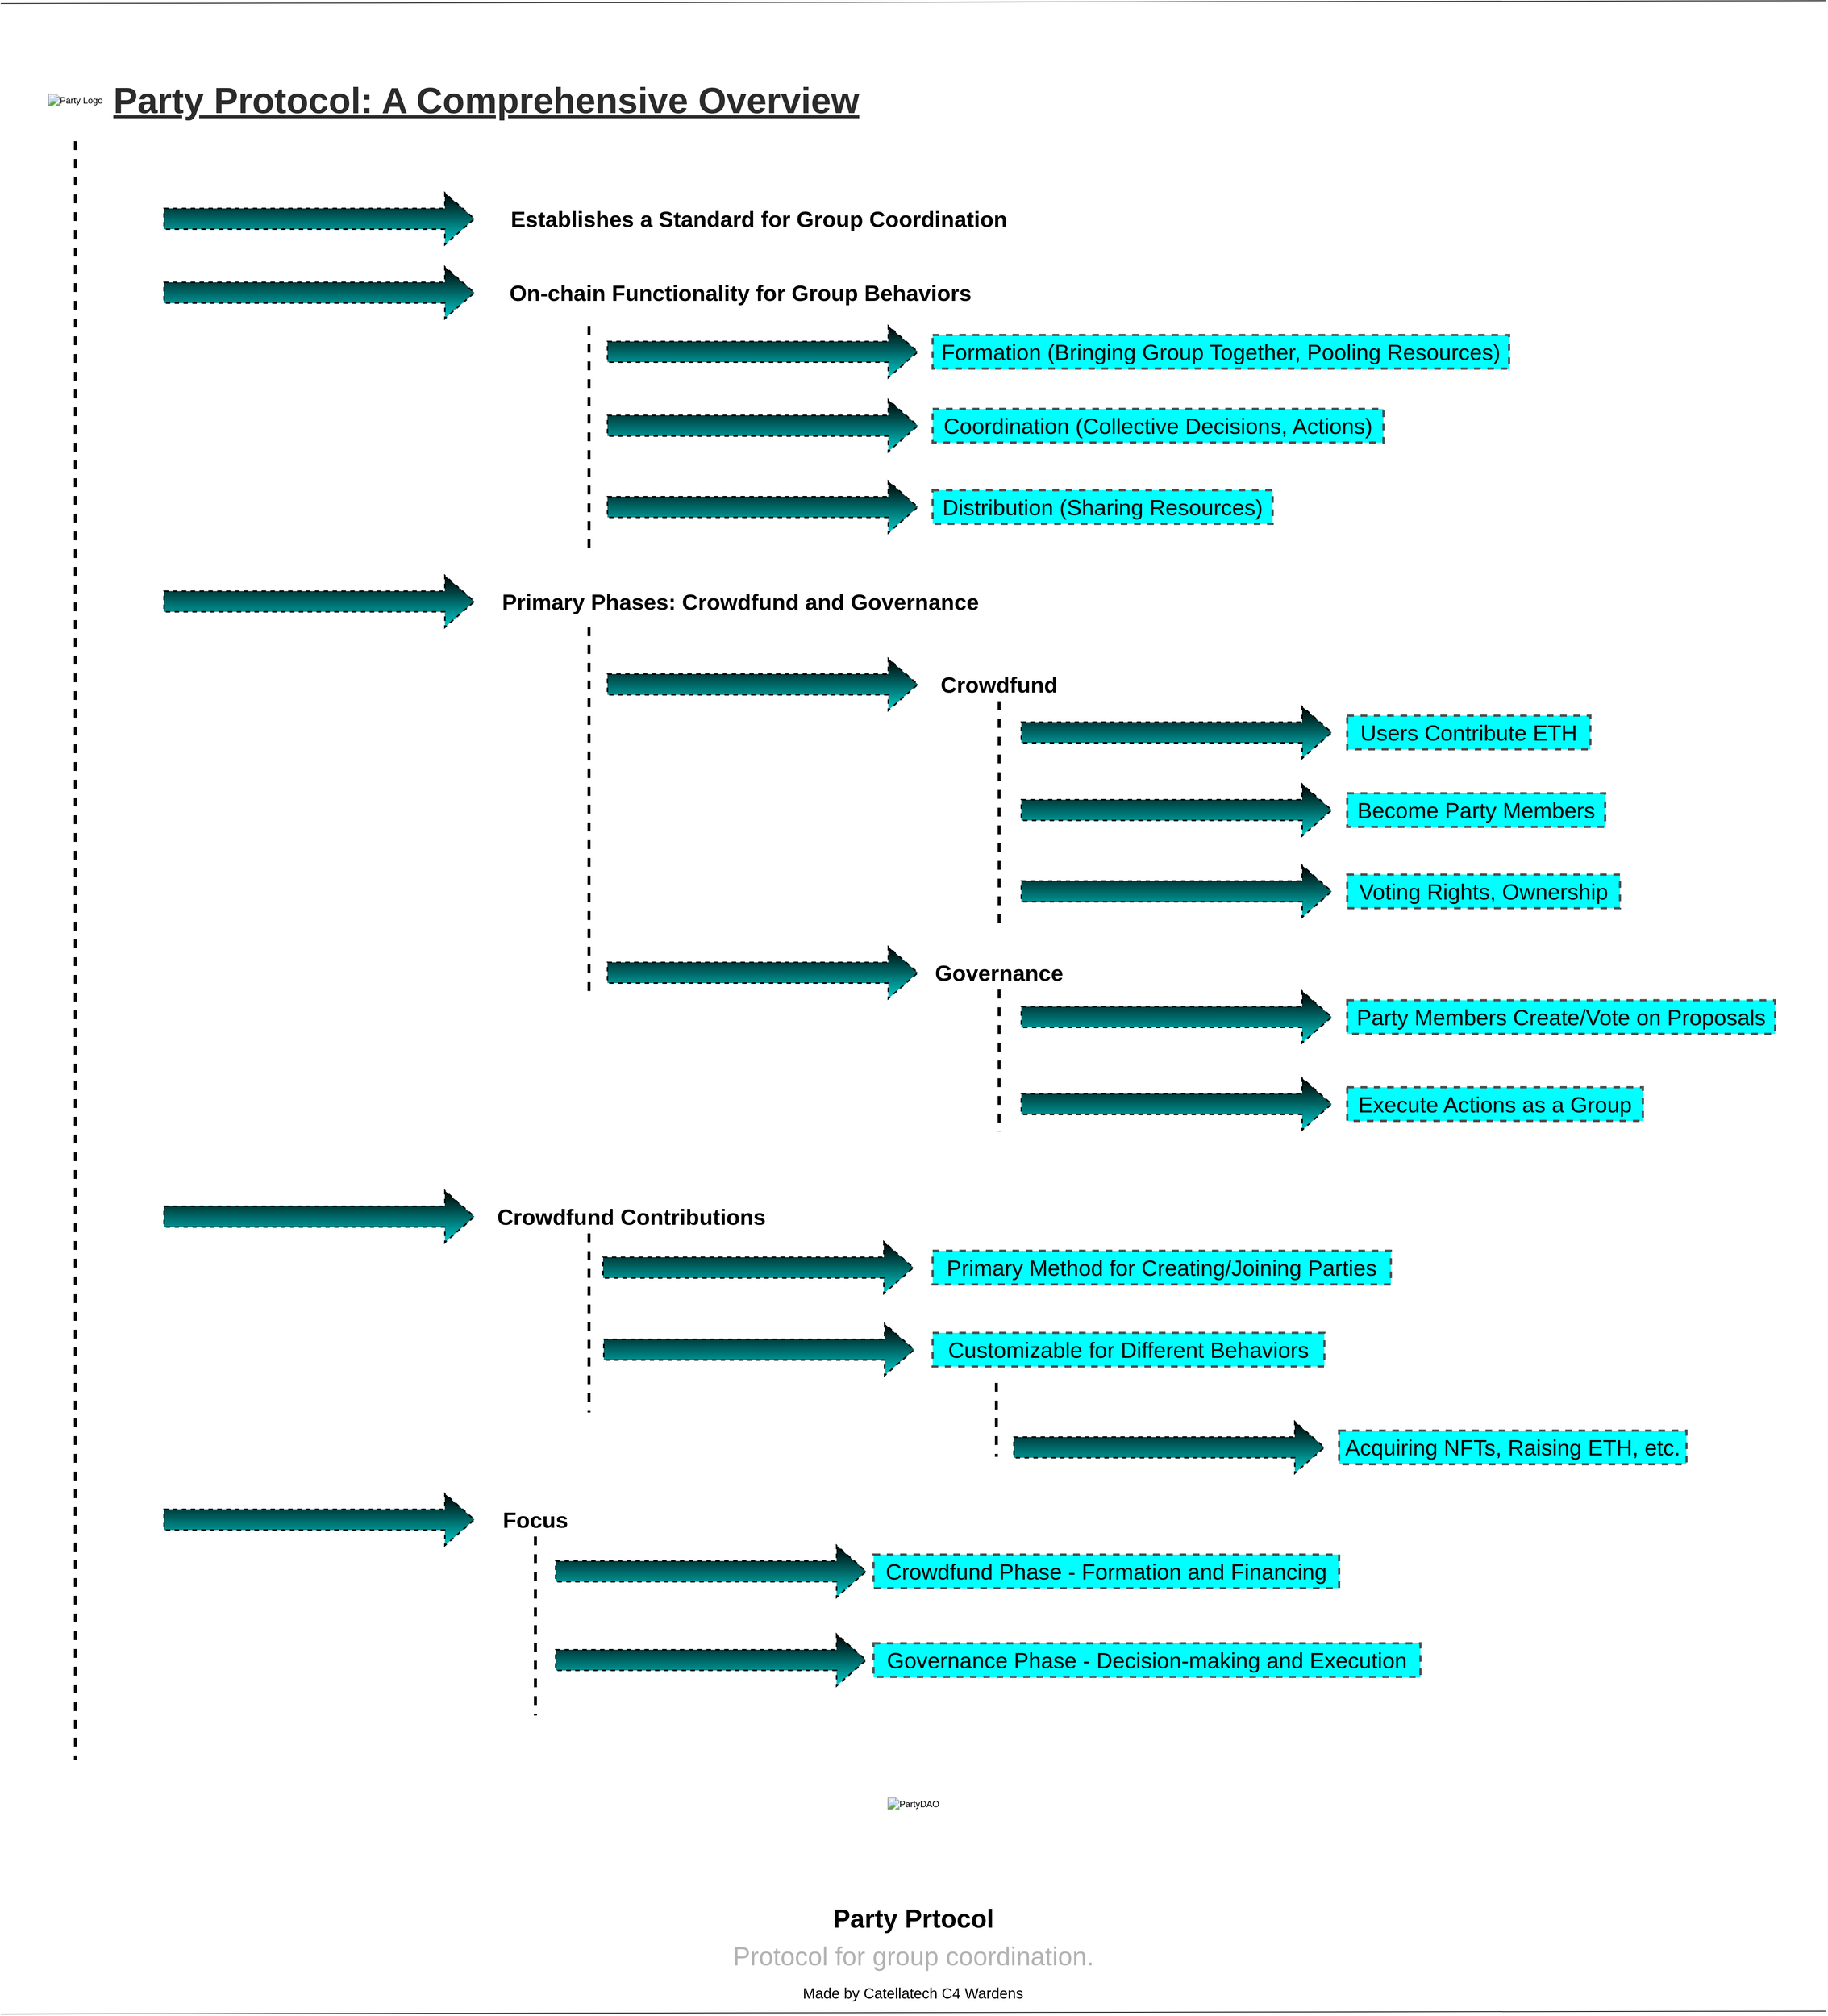 <mxfile version="22.0.8" type="github">
  <diagram name="Página-1" id="9AFz10BB1eop-qFi6Q9z">
    <mxGraphModel dx="4003" dy="1736" grid="1" gridSize="10" guides="1" tooltips="1" connect="1" arrows="1" fold="1" page="1" pageScale="1" pageWidth="827" pageHeight="1169" math="0" shadow="0">
      <root>
        <mxCell id="0" />
        <mxCell id="1" parent="0" />
        <mxCell id="oUEj_hWbi_ymV9TPl1oD-1" value="&lt;font style=&quot;&quot;&gt;&lt;b style=&quot;border-color: var(--border-color); font-size: 49px;&quot;&gt;&lt;u style=&quot;border-color: var(--border-color);&quot;&gt;Party Protocol: A Comprehensive Overview&lt;/u&gt;&lt;/b&gt;&lt;br&gt;&lt;/font&gt;" style="text;html=1;strokeColor=none;fillColor=none;align=center;verticalAlign=middle;whiteSpace=wrap;rounded=0;fontColor=#2B2B2B;" vertex="1" parent="1">
          <mxGeometry x="-682" y="140" width="1036" height="70" as="geometry" />
        </mxCell>
        <mxCell id="oUEj_hWbi_ymV9TPl1oD-2" value="&lt;div style=&quot;&quot;&gt;&lt;div style=&quot;line-height: 19px;&quot;&gt;&lt;img alt=&quot;PartyDAO&quot; src=&quot;https://code4rena.com/_next/image?url=https%3A%2F%2Fstorage.googleapis.com%2Fcdn-c4-uploads-v0%2Fuploads%2FXo2RZzzvmHJ.0&amp;amp;w=256&amp;amp;q=75&quot;&gt;&lt;br&gt;&lt;/div&gt;&lt;/div&gt;" style="text;html=1;strokeColor=none;fillColor=none;align=center;verticalAlign=middle;whiteSpace=wrap;rounded=0;" vertex="1" parent="1">
          <mxGeometry x="286" y="2360" width="256" height="240" as="geometry" />
        </mxCell>
        <mxCell id="oUEj_hWbi_ymV9TPl1oD-4" value="" style="html=1;shadow=0;dashed=1;align=center;verticalAlign=middle;shape=mxgraph.arrows2.arrow;dy=0.6;dx=40;direction=east;notch=0;rounded=1;fontFamily=Helvetica;fontSize=12;fontColor=#FFFFFF;fillColor=#000000;gradientColor=#00CCCC;strokeColor=#000000;strokeWidth=2;" vertex="1" parent="1">
          <mxGeometry x="-600" y="300" width="420" height="70" as="geometry" />
        </mxCell>
        <mxCell id="oUEj_hWbi_ymV9TPl1oD-6" value="&lt;div style=&quot;&quot;&gt;&lt;font style=&quot;font-size: 30px;&quot;&gt;&lt;b&gt;Establishes a Standard for Group Coordination&lt;/b&gt;&lt;/font&gt;&lt;br&gt;&lt;/div&gt;" style="rounded=0;whiteSpace=wrap;html=1;fontFamily=Helvetica;fontSize=11;fillColor=none;align=center;dashed=1;strokeWidth=3;strokeColor=none;" vertex="1" parent="1">
          <mxGeometry x="-140" y="312.24" width="690" height="45.52" as="geometry" />
        </mxCell>
        <mxCell id="oUEj_hWbi_ymV9TPl1oD-9" value="&lt;div style=&quot;&quot;&gt;&lt;div style=&quot;line-height: 19px;&quot;&gt;&lt;img alt=&quot;Party Logo&quot; src=&quot;https://docs.partydao.org/img/logo.svg&quot;&gt;&lt;br&gt;&lt;/div&gt;&lt;/div&gt;" style="text;html=1;strokeColor=none;fillColor=none;align=center;verticalAlign=middle;whiteSpace=wrap;rounded=0;" vertex="1" parent="1">
          <mxGeometry x="-760" y="130" width="80" height="90" as="geometry" />
        </mxCell>
        <mxCell id="oUEj_hWbi_ymV9TPl1oD-10" value="&lt;b style=&quot;font-size: 35px;&quot;&gt;&lt;font style=&quot;font-size: 35px;&quot;&gt;&lt;span style=&quot;background-color: initial;&quot;&gt;Party Prtocol&lt;/span&gt;&lt;br&gt;&lt;/font&gt;&lt;/b&gt;&lt;h1 style=&quot;background-image: none; background-position: initial; background-size: initial; background-repeat: initial; background-attachment: initial; background-origin: initial; background-clip: initial; border: none; box-sizing: border-box; font-style: normal; margin: 0.25em 0px 0.25rem; padding: 0px; vertical-align: baseline; line-height: 100%; font-variant-ligatures: normal; font-variant-caps: normal; letter-spacing: normal; orphans: 2; text-indent: 0px; text-transform: none; widows: 2; word-spacing: 0px; -webkit-text-stroke-width: 0px; text-decoration-thickness: initial; text-decoration-style: initial; text-decoration-color: initial; font-size: 35px;&quot; class=&quot;type__headline__xs&quot;&gt;&lt;/h1&gt;&lt;font style=&quot;font-size: 35px;&quot;&gt;&lt;font color=&quot;#b3b3b3&quot; style=&quot;font-size: 35px;&quot;&gt;Protocol for group coordination.&lt;/font&gt;&lt;br&gt;&lt;/font&gt;" style="text;html=1;strokeColor=none;fillColor=none;align=center;verticalAlign=middle;whiteSpace=wrap;rounded=0;fontSize=11;fontFamily=Helvetica;fontColor=default;" vertex="1" parent="1">
          <mxGeometry x="162" y="2610" width="504" height="100" as="geometry" />
        </mxCell>
        <mxCell id="oUEj_hWbi_ymV9TPl1oD-11" value="&lt;font style=&quot;font-size: 20px;&quot;&gt;Made by Catellatech C4 Wardens&lt;/font&gt;" style="text;html=1;strokeColor=none;fillColor=none;align=center;verticalAlign=middle;whiteSpace=wrap;rounded=0;" vertex="1" parent="1">
          <mxGeometry x="256" y="2710" width="314.5" height="50" as="geometry" />
        </mxCell>
        <mxCell id="oUEj_hWbi_ymV9TPl1oD-12" value="" style="endArrow=none;html=1;rounded=0;" edge="1" parent="1">
          <mxGeometry relative="1" as="geometry">
            <mxPoint x="-821" y="2763.87" as="sourcePoint" />
            <mxPoint x="1649" y="2760" as="targetPoint" />
          </mxGeometry>
        </mxCell>
        <mxCell id="oUEj_hWbi_ymV9TPl1oD-13" value="" style="resizable=0;html=1;whiteSpace=wrap;align=right;verticalAlign=bottom;" connectable="0" vertex="1" parent="oUEj_hWbi_ymV9TPl1oD-12">
          <mxGeometry x="1" relative="1" as="geometry" />
        </mxCell>
        <mxCell id="oUEj_hWbi_ymV9TPl1oD-14" value="" style="endArrow=none;html=1;rounded=0;" edge="1" parent="1">
          <mxGeometry relative="1" as="geometry">
            <mxPoint x="-821" y="43.87" as="sourcePoint" />
            <mxPoint x="1649" y="40" as="targetPoint" />
          </mxGeometry>
        </mxCell>
        <mxCell id="oUEj_hWbi_ymV9TPl1oD-15" value="" style="resizable=0;html=1;whiteSpace=wrap;align=right;verticalAlign=bottom;" connectable="0" vertex="1" parent="oUEj_hWbi_ymV9TPl1oD-14">
          <mxGeometry x="1" relative="1" as="geometry" />
        </mxCell>
        <mxCell id="oUEj_hWbi_ymV9TPl1oD-16" value="" style="line;strokeWidth=4;direction=south;html=1;dashed=1;" vertex="1" parent="1">
          <mxGeometry x="-729.5" y="230" width="19" height="2190" as="geometry" />
        </mxCell>
        <mxCell id="oUEj_hWbi_ymV9TPl1oD-20" value="&lt;div style=&quot;&quot;&gt;&lt;font style=&quot;font-size: 30px;&quot;&gt;&lt;b&gt;On-chain Functionality for Group Behaviors&lt;/b&gt;&lt;/font&gt;&lt;br&gt;&lt;/div&gt;" style="rounded=0;whiteSpace=wrap;html=1;fontFamily=Helvetica;fontSize=11;fillColor=none;align=center;dashed=1;strokeWidth=3;strokeColor=none;gradientColor=none;" vertex="1" parent="1">
          <mxGeometry x="-140" y="412.24" width="640" height="45.52" as="geometry" />
        </mxCell>
        <mxCell id="oUEj_hWbi_ymV9TPl1oD-21" value="" style="html=1;shadow=0;dashed=1;align=center;verticalAlign=middle;shape=mxgraph.arrows2.arrow;dy=0.6;dx=40;direction=east;notch=0;rounded=1;fontFamily=Helvetica;fontSize=12;fontColor=#FFFFFF;fillColor=#000000;gradientColor=#00CCCC;strokeColor=#000000;strokeWidth=2;" vertex="1" parent="1">
          <mxGeometry x="-600" y="400" width="420" height="70" as="geometry" />
        </mxCell>
        <mxCell id="oUEj_hWbi_ymV9TPl1oD-22" value="" style="line;strokeWidth=4;direction=south;html=1;dashed=1;" vertex="1" parent="1">
          <mxGeometry x="-40" y="480" width="30" height="310" as="geometry" />
        </mxCell>
        <mxCell id="oUEj_hWbi_ymV9TPl1oD-23" value="" style="html=1;shadow=0;dashed=1;align=center;verticalAlign=middle;shape=mxgraph.arrows2.arrow;dy=0.6;dx=40;direction=east;notch=0;rounded=1;fontFamily=Helvetica;fontSize=12;fontColor=#FFFFFF;fillColor=#000000;gradientColor=#00CCCC;strokeColor=#000000;strokeWidth=2;" vertex="1" parent="1">
          <mxGeometry y="480" width="420" height="70" as="geometry" />
        </mxCell>
        <mxCell id="oUEj_hWbi_ymV9TPl1oD-24" value="&lt;div style=&quot;&quot;&gt;&lt;font style=&quot;font-size: 30px;&quot;&gt;Formation (Bringing Group Together, Pooling Resources)&lt;/font&gt;&lt;br&gt;&lt;/div&gt;" style="rounded=0;whiteSpace=wrap;html=1;fontFamily=Helvetica;fontSize=11;fontColor=default;gradientColor=none;fillColor=#00FFFF;align=center;dashed=1;strokeWidth=3;strokeColor=#4D4D4D;" vertex="1" parent="1">
          <mxGeometry x="440" y="492.24" width="780" height="45.52" as="geometry" />
        </mxCell>
        <mxCell id="oUEj_hWbi_ymV9TPl1oD-25" value="" style="html=1;shadow=0;dashed=1;align=center;verticalAlign=middle;shape=mxgraph.arrows2.arrow;dy=0.6;dx=40;direction=east;notch=0;rounded=1;fontFamily=Helvetica;fontSize=12;fontColor=#FFFFFF;fillColor=#000000;gradientColor=#00CCCC;strokeColor=#000000;strokeWidth=2;" vertex="1" parent="1">
          <mxGeometry y="580" width="420" height="70" as="geometry" />
        </mxCell>
        <mxCell id="oUEj_hWbi_ymV9TPl1oD-26" value="&lt;div style=&quot;&quot;&gt;&lt;font style=&quot;font-size: 30px;&quot;&gt;Coordination (Collective Decisions, Actions)&lt;/font&gt;&lt;br&gt;&lt;/div&gt;" style="rounded=0;whiteSpace=wrap;html=1;fontFamily=Helvetica;fontSize=11;fontColor=default;gradientColor=none;fillColor=#00FFFF;align=center;dashed=1;strokeWidth=3;strokeColor=#4D4D4D;" vertex="1" parent="1">
          <mxGeometry x="440" y="592.24" width="610" height="45.52" as="geometry" />
        </mxCell>
        <mxCell id="oUEj_hWbi_ymV9TPl1oD-27" value="" style="html=1;shadow=0;dashed=1;align=center;verticalAlign=middle;shape=mxgraph.arrows2.arrow;dy=0.6;dx=40;direction=east;notch=0;rounded=1;fontFamily=Helvetica;fontSize=12;fontColor=#FFFFFF;fillColor=#000000;gradientColor=#00CCCC;strokeColor=#000000;strokeWidth=2;" vertex="1" parent="1">
          <mxGeometry y="690" width="420" height="70" as="geometry" />
        </mxCell>
        <mxCell id="oUEj_hWbi_ymV9TPl1oD-28" value="&lt;div style=&quot;&quot;&gt;&lt;font style=&quot;font-size: 30px;&quot;&gt;Distribution (Sharing Resources)&lt;/font&gt;&lt;br&gt;&lt;/div&gt;" style="rounded=0;whiteSpace=wrap;html=1;fontFamily=Helvetica;fontSize=11;fontColor=default;gradientColor=none;fillColor=#00FFFF;align=center;dashed=1;strokeWidth=3;strokeColor=#4D4D4D;" vertex="1" parent="1">
          <mxGeometry x="440" y="702.24" width="460" height="45.52" as="geometry" />
        </mxCell>
        <mxCell id="oUEj_hWbi_ymV9TPl1oD-29" value="" style="html=1;shadow=0;dashed=1;align=center;verticalAlign=middle;shape=mxgraph.arrows2.arrow;dy=0.6;dx=40;direction=east;notch=0;rounded=1;fontFamily=Helvetica;fontSize=12;fontColor=#FFFFFF;fillColor=#000000;gradientColor=#00CCCC;strokeColor=#000000;strokeWidth=2;" vertex="1" parent="1">
          <mxGeometry x="-600" y="817.76" width="420" height="70" as="geometry" />
        </mxCell>
        <mxCell id="oUEj_hWbi_ymV9TPl1oD-31" value="&lt;div style=&quot;&quot;&gt;&lt;b&gt;&lt;font style=&quot;font-size: 30px;&quot;&gt;Primary Phases: Crowdfund and Governance&lt;/font&gt;&lt;/b&gt;&lt;br&gt;&lt;/div&gt;" style="rounded=0;whiteSpace=wrap;html=1;fontFamily=Helvetica;fontSize=11;fillColor=none;align=center;dashed=1;strokeWidth=3;strokeColor=none;" vertex="1" parent="1">
          <mxGeometry x="-165" y="830" width="690" height="45.52" as="geometry" />
        </mxCell>
        <mxCell id="oUEj_hWbi_ymV9TPl1oD-32" value="" style="line;strokeWidth=4;direction=south;html=1;dashed=1;" vertex="1" parent="1">
          <mxGeometry x="-40" y="887.76" width="30" height="492.24" as="geometry" />
        </mxCell>
        <mxCell id="oUEj_hWbi_ymV9TPl1oD-33" value="" style="html=1;shadow=0;dashed=1;align=center;verticalAlign=middle;shape=mxgraph.arrows2.arrow;dy=0.6;dx=40;direction=east;notch=0;rounded=1;fontFamily=Helvetica;fontSize=12;fontColor=#FFFFFF;fillColor=#000000;gradientColor=#00CCCC;strokeColor=#000000;strokeWidth=2;" vertex="1" parent="1">
          <mxGeometry y="930" width="420" height="70" as="geometry" />
        </mxCell>
        <mxCell id="oUEj_hWbi_ymV9TPl1oD-34" value="&lt;div style=&quot;&quot;&gt;&lt;b&gt;&lt;font style=&quot;font-size: 30px;&quot;&gt;Crowdfund&lt;/font&gt;&lt;/b&gt;&lt;br&gt;&lt;/div&gt;" style="rounded=0;whiteSpace=wrap;html=1;fontFamily=Helvetica;fontSize=11;fillColor=none;align=center;dashed=1;strokeWidth=3;strokeColor=none;" vertex="1" parent="1">
          <mxGeometry x="440" y="942.24" width="180" height="45.52" as="geometry" />
        </mxCell>
        <mxCell id="oUEj_hWbi_ymV9TPl1oD-35" value="" style="line;strokeWidth=4;direction=south;html=1;dashed=1;" vertex="1" parent="1">
          <mxGeometry x="515" y="987.76" width="30" height="310" as="geometry" />
        </mxCell>
        <mxCell id="oUEj_hWbi_ymV9TPl1oD-36" value="&lt;div style=&quot;&quot;&gt;&lt;font style=&quot;font-size: 30px;&quot;&gt;Users Contribute ETH&lt;/font&gt;&lt;br&gt;&lt;/div&gt;" style="rounded=0;whiteSpace=wrap;html=1;fontFamily=Helvetica;fontSize=11;fontColor=default;gradientColor=none;fillColor=#00FFFF;align=center;dashed=1;strokeWidth=3;strokeColor=#4D4D4D;" vertex="1" parent="1">
          <mxGeometry x="1001" y="1007.24" width="329" height="45.52" as="geometry" />
        </mxCell>
        <mxCell id="oUEj_hWbi_ymV9TPl1oD-37" value="" style="html=1;shadow=0;dashed=1;align=center;verticalAlign=middle;shape=mxgraph.arrows2.arrow;dy=0.6;dx=40;direction=east;notch=0;rounded=1;fontFamily=Helvetica;fontSize=12;fontColor=#FFFFFF;fillColor=#000000;gradientColor=#00CCCC;strokeColor=#000000;strokeWidth=2;" vertex="1" parent="1">
          <mxGeometry x="560" y="995" width="420" height="70" as="geometry" />
        </mxCell>
        <mxCell id="oUEj_hWbi_ymV9TPl1oD-38" value="" style="html=1;shadow=0;dashed=1;align=center;verticalAlign=middle;shape=mxgraph.arrows2.arrow;dy=0.6;dx=40;direction=east;notch=0;rounded=1;fontFamily=Helvetica;fontSize=12;fontColor=#FFFFFF;fillColor=#000000;gradientColor=#00CCCC;strokeColor=#000000;strokeWidth=2;" vertex="1" parent="1">
          <mxGeometry x="560" y="1100" width="420" height="70" as="geometry" />
        </mxCell>
        <mxCell id="oUEj_hWbi_ymV9TPl1oD-39" value="&lt;div style=&quot;&quot;&gt;&lt;font style=&quot;font-size: 30px;&quot;&gt;Become Party Members&lt;/font&gt;&lt;br&gt;&lt;/div&gt;" style="rounded=0;whiteSpace=wrap;html=1;fontFamily=Helvetica;fontSize=11;fontColor=default;gradientColor=none;fillColor=#00FFFF;align=center;dashed=1;strokeWidth=3;strokeColor=#4D4D4D;" vertex="1" parent="1">
          <mxGeometry x="1001" y="1112.24" width="349" height="45.52" as="geometry" />
        </mxCell>
        <mxCell id="oUEj_hWbi_ymV9TPl1oD-40" value="" style="html=1;shadow=0;dashed=1;align=center;verticalAlign=middle;shape=mxgraph.arrows2.arrow;dy=0.6;dx=40;direction=east;notch=0;rounded=1;fontFamily=Helvetica;fontSize=12;fontColor=#FFFFFF;fillColor=#000000;gradientColor=#00CCCC;strokeColor=#000000;strokeWidth=2;" vertex="1" parent="1">
          <mxGeometry x="560" y="1210" width="420" height="70" as="geometry" />
        </mxCell>
        <mxCell id="oUEj_hWbi_ymV9TPl1oD-41" value="&lt;div style=&quot;&quot;&gt;&lt;font style=&quot;font-size: 30px;&quot;&gt;Voting Rights, Ownership&lt;/font&gt;&lt;br&gt;&lt;/div&gt;" style="rounded=0;whiteSpace=wrap;html=1;fontFamily=Helvetica;fontSize=11;fontColor=default;gradientColor=none;fillColor=#00FFFF;align=center;dashed=1;strokeWidth=3;strokeColor=#4D4D4D;" vertex="1" parent="1">
          <mxGeometry x="1001" y="1222.24" width="369" height="45.52" as="geometry" />
        </mxCell>
        <mxCell id="oUEj_hWbi_ymV9TPl1oD-42" value="" style="html=1;shadow=0;dashed=1;align=center;verticalAlign=middle;shape=mxgraph.arrows2.arrow;dy=0.6;dx=40;direction=east;notch=0;rounded=1;fontFamily=Helvetica;fontSize=12;fontColor=#FFFFFF;fillColor=#000000;gradientColor=#00CCCC;strokeColor=#000000;strokeWidth=2;" vertex="1" parent="1">
          <mxGeometry y="1320" width="420" height="70" as="geometry" />
        </mxCell>
        <mxCell id="oUEj_hWbi_ymV9TPl1oD-43" value="&lt;div style=&quot;&quot;&gt;&lt;b&gt;&lt;font style=&quot;font-size: 30px;&quot;&gt;Governance&lt;/font&gt;&lt;/b&gt;&lt;br&gt;&lt;/div&gt;" style="rounded=0;whiteSpace=wrap;html=1;fontFamily=Helvetica;fontSize=11;fillColor=none;align=center;dashed=1;strokeWidth=3;strokeColor=none;" vertex="1" parent="1">
          <mxGeometry x="440" y="1332.24" width="180" height="45.52" as="geometry" />
        </mxCell>
        <mxCell id="oUEj_hWbi_ymV9TPl1oD-44" value="" style="line;strokeWidth=4;direction=south;html=1;dashed=1;" vertex="1" parent="1">
          <mxGeometry x="515" y="1377.76" width="30" height="192.24" as="geometry" />
        </mxCell>
        <mxCell id="oUEj_hWbi_ymV9TPl1oD-45" value="" style="html=1;shadow=0;dashed=1;align=center;verticalAlign=middle;shape=mxgraph.arrows2.arrow;dy=0.6;dx=40;direction=east;notch=0;rounded=1;fontFamily=Helvetica;fontSize=12;fontColor=#FFFFFF;fillColor=#000000;gradientColor=#00CCCC;strokeColor=#000000;strokeWidth=2;" vertex="1" parent="1">
          <mxGeometry x="560" y="1380" width="420" height="70" as="geometry" />
        </mxCell>
        <mxCell id="oUEj_hWbi_ymV9TPl1oD-46" value="&lt;div style=&quot;&quot;&gt;&lt;font style=&quot;font-size: 30px;&quot;&gt;Party Members Create/Vote on Proposals&lt;/font&gt;&lt;br&gt;&lt;/div&gt;" style="rounded=0;whiteSpace=wrap;html=1;fontFamily=Helvetica;fontSize=11;fontColor=default;gradientColor=none;fillColor=#00FFFF;align=center;dashed=1;strokeWidth=3;strokeColor=#4D4D4D;" vertex="1" parent="1">
          <mxGeometry x="1001" y="1392.24" width="579" height="45.52" as="geometry" />
        </mxCell>
        <mxCell id="oUEj_hWbi_ymV9TPl1oD-47" value="" style="html=1;shadow=0;dashed=1;align=center;verticalAlign=middle;shape=mxgraph.arrows2.arrow;dy=0.6;dx=40;direction=east;notch=0;rounded=1;fontFamily=Helvetica;fontSize=12;fontColor=#FFFFFF;fillColor=#000000;gradientColor=#00CCCC;strokeColor=#000000;strokeWidth=2;" vertex="1" parent="1">
          <mxGeometry x="560" y="1497.76" width="420" height="70" as="geometry" />
        </mxCell>
        <mxCell id="oUEj_hWbi_ymV9TPl1oD-48" value="&lt;div style=&quot;&quot;&gt;&lt;font style=&quot;font-size: 30px;&quot;&gt;Execute Actions as a Group&lt;/font&gt;&lt;br&gt;&lt;/div&gt;" style="rounded=0;whiteSpace=wrap;html=1;fontFamily=Helvetica;fontSize=11;fontColor=default;gradientColor=none;fillColor=#00FFFF;align=center;dashed=1;strokeWidth=3;strokeColor=#4D4D4D;" vertex="1" parent="1">
          <mxGeometry x="1001" y="1510" width="400" height="45.52" as="geometry" />
        </mxCell>
        <mxCell id="oUEj_hWbi_ymV9TPl1oD-49" value="" style="html=1;shadow=0;dashed=1;align=center;verticalAlign=middle;shape=mxgraph.arrows2.arrow;dy=0.6;dx=40;direction=east;notch=0;rounded=1;fontFamily=Helvetica;fontSize=12;fontColor=#FFFFFF;fillColor=#000000;gradientColor=#00CCCC;strokeColor=#000000;strokeWidth=2;" vertex="1" parent="1">
          <mxGeometry x="-600" y="1650" width="420" height="70" as="geometry" />
        </mxCell>
        <mxCell id="oUEj_hWbi_ymV9TPl1oD-50" value="&lt;div style=&quot;&quot;&gt;&lt;b&gt;&lt;font style=&quot;font-size: 30px;&quot;&gt;Crowdfund Contributions&lt;/font&gt;&lt;/b&gt;&lt;br&gt;&lt;/div&gt;" style="rounded=0;whiteSpace=wrap;html=1;fontFamily=Helvetica;fontSize=11;fillColor=none;align=center;dashed=1;strokeWidth=3;strokeColor=none;" vertex="1" parent="1">
          <mxGeometry x="-165" y="1662.24" width="395" height="45.52" as="geometry" />
        </mxCell>
        <mxCell id="oUEj_hWbi_ymV9TPl1oD-51" value="" style="line;strokeWidth=4;direction=south;html=1;dashed=1;" vertex="1" parent="1">
          <mxGeometry x="-40" y="1707.76" width="30" height="242.24" as="geometry" />
        </mxCell>
        <mxCell id="oUEj_hWbi_ymV9TPl1oD-52" value="" style="html=1;shadow=0;dashed=1;align=center;verticalAlign=middle;shape=mxgraph.arrows2.arrow;dy=0.6;dx=40;direction=east;notch=0;rounded=1;fontFamily=Helvetica;fontSize=12;fontColor=#FFFFFF;fillColor=#000000;gradientColor=#00CCCC;strokeColor=#000000;strokeWidth=2;" vertex="1" parent="1">
          <mxGeometry x="-6" y="1719" width="420" height="70" as="geometry" />
        </mxCell>
        <mxCell id="oUEj_hWbi_ymV9TPl1oD-53" value="&lt;div style=&quot;&quot;&gt;&lt;font style=&quot;font-size: 30px;&quot;&gt;Primary Method for Creating/Joining Parties&lt;/font&gt;&lt;br&gt;&lt;/div&gt;" style="rounded=0;whiteSpace=wrap;html=1;fontFamily=Helvetica;fontSize=11;fontColor=default;gradientColor=none;fillColor=#00FFFF;align=center;dashed=1;strokeWidth=3;strokeColor=#4D4D4D;" vertex="1" parent="1">
          <mxGeometry x="440" y="1731.24" width="620" height="45.52" as="geometry" />
        </mxCell>
        <mxCell id="oUEj_hWbi_ymV9TPl1oD-55" value="" style="html=1;shadow=0;dashed=1;align=center;verticalAlign=middle;shape=mxgraph.arrows2.arrow;dy=0.6;dx=40;direction=east;notch=0;rounded=1;fontFamily=Helvetica;fontSize=12;fontColor=#FFFFFF;fillColor=#000000;gradientColor=#00CCCC;strokeColor=#000000;strokeWidth=2;" vertex="1" parent="1">
          <mxGeometry x="-5" y="1830" width="420" height="70" as="geometry" />
        </mxCell>
        <mxCell id="oUEj_hWbi_ymV9TPl1oD-56" value="&lt;div style=&quot;&quot;&gt;&lt;font style=&quot;font-size: 30px;&quot;&gt;Customizable for Different Behaviors&lt;/font&gt;&lt;br&gt;&lt;/div&gt;" style="rounded=0;whiteSpace=wrap;html=1;fontFamily=Helvetica;fontSize=11;fontColor=default;gradientColor=none;fillColor=#00FFFF;align=center;dashed=1;strokeWidth=3;strokeColor=#4D4D4D;" vertex="1" parent="1">
          <mxGeometry x="440" y="1842.24" width="530" height="45.52" as="geometry" />
        </mxCell>
        <mxCell id="oUEj_hWbi_ymV9TPl1oD-57" value="" style="line;strokeWidth=4;direction=south;html=1;dashed=1;" vertex="1" parent="1">
          <mxGeometry x="511.25" y="1910" width="30" height="100" as="geometry" />
        </mxCell>
        <mxCell id="oUEj_hWbi_ymV9TPl1oD-58" value="" style="html=1;shadow=0;dashed=1;align=center;verticalAlign=middle;shape=mxgraph.arrows2.arrow;dy=0.6;dx=40;direction=east;notch=0;rounded=1;fontFamily=Helvetica;fontSize=12;fontColor=#FFFFFF;fillColor=#000000;gradientColor=#00CCCC;strokeColor=#000000;strokeWidth=2;" vertex="1" parent="1">
          <mxGeometry x="550" y="1962.24" width="420" height="70" as="geometry" />
        </mxCell>
        <mxCell id="oUEj_hWbi_ymV9TPl1oD-59" value="&lt;div style=&quot;&quot;&gt;&lt;font style=&quot;font-size: 30px;&quot;&gt;Acquiring NFTs, Raising ETH, etc.&lt;/font&gt;&lt;br&gt;&lt;/div&gt;" style="rounded=0;whiteSpace=wrap;html=1;fontFamily=Helvetica;fontSize=11;fontColor=default;gradientColor=none;fillColor=#00FFFF;align=center;dashed=1;strokeWidth=3;strokeColor=#4D4D4D;" vertex="1" parent="1">
          <mxGeometry x="990" y="1974.48" width="470" height="45.52" as="geometry" />
        </mxCell>
        <mxCell id="oUEj_hWbi_ymV9TPl1oD-60" value="" style="html=1;shadow=0;dashed=1;align=center;verticalAlign=middle;shape=mxgraph.arrows2.arrow;dy=0.6;dx=40;direction=east;notch=0;rounded=1;fontFamily=Helvetica;fontSize=12;fontColor=#FFFFFF;fillColor=#000000;gradientColor=#00CCCC;strokeColor=#000000;strokeWidth=2;" vertex="1" parent="1">
          <mxGeometry x="-600" y="2060" width="420" height="70" as="geometry" />
        </mxCell>
        <mxCell id="oUEj_hWbi_ymV9TPl1oD-61" value="&lt;div style=&quot;&quot;&gt;&lt;b&gt;&lt;font style=&quot;font-size: 30px;&quot;&gt;Focus&lt;/font&gt;&lt;/b&gt;&lt;br&gt;&lt;/div&gt;" style="rounded=0;whiteSpace=wrap;html=1;fontFamily=Helvetica;fontSize=11;fillColor=none;align=center;dashed=1;strokeWidth=3;strokeColor=none;" vertex="1" parent="1">
          <mxGeometry x="-165" y="2072.24" width="135" height="45.52" as="geometry" />
        </mxCell>
        <mxCell id="oUEj_hWbi_ymV9TPl1oD-62" value="" style="line;strokeWidth=4;direction=south;html=1;dashed=1;" vertex="1" parent="1">
          <mxGeometry x="-112.5" y="2117.76" width="30" height="242.24" as="geometry" />
        </mxCell>
        <mxCell id="oUEj_hWbi_ymV9TPl1oD-63" value="" style="html=1;shadow=0;dashed=1;align=center;verticalAlign=middle;shape=mxgraph.arrows2.arrow;dy=0.6;dx=40;direction=east;notch=0;rounded=1;fontFamily=Helvetica;fontSize=12;fontColor=#FFFFFF;fillColor=#000000;gradientColor=#00CCCC;strokeColor=#000000;strokeWidth=2;" vertex="1" parent="1">
          <mxGeometry x="-70" y="2130" width="420" height="70" as="geometry" />
        </mxCell>
        <mxCell id="oUEj_hWbi_ymV9TPl1oD-64" value="&lt;div style=&quot;&quot;&gt;&lt;font style=&quot;font-size: 30px;&quot;&gt;Crowdfund Phase - Formation and Financing&lt;/font&gt;&lt;br&gt;&lt;/div&gt;" style="rounded=0;whiteSpace=wrap;html=1;fontFamily=Helvetica;fontSize=11;fontColor=default;gradientColor=none;fillColor=#00FFFF;align=center;dashed=1;strokeWidth=3;strokeColor=#4D4D4D;" vertex="1" parent="1">
          <mxGeometry x="360" y="2142.24" width="630" height="45.52" as="geometry" />
        </mxCell>
        <mxCell id="oUEj_hWbi_ymV9TPl1oD-65" value="" style="html=1;shadow=0;dashed=1;align=center;verticalAlign=middle;shape=mxgraph.arrows2.arrow;dy=0.6;dx=40;direction=east;notch=0;rounded=1;fontFamily=Helvetica;fontSize=12;fontColor=#FFFFFF;fillColor=#000000;gradientColor=#00CCCC;strokeColor=#000000;strokeWidth=2;" vertex="1" parent="1">
          <mxGeometry x="-70" y="2250" width="420" height="70" as="geometry" />
        </mxCell>
        <mxCell id="oUEj_hWbi_ymV9TPl1oD-66" value="&lt;div style=&quot;&quot;&gt;&lt;font style=&quot;font-size: 30px;&quot;&gt;Governance Phase - Decision-making and Execution&lt;/font&gt;&lt;br&gt;&lt;/div&gt;" style="rounded=0;whiteSpace=wrap;html=1;fontFamily=Helvetica;fontSize=11;fontColor=default;gradientColor=none;fillColor=#00FFFF;align=center;dashed=1;strokeWidth=3;strokeColor=#4D4D4D;" vertex="1" parent="1">
          <mxGeometry x="360" y="2262.24" width="740" height="45.52" as="geometry" />
        </mxCell>
      </root>
    </mxGraphModel>
  </diagram>
</mxfile>
